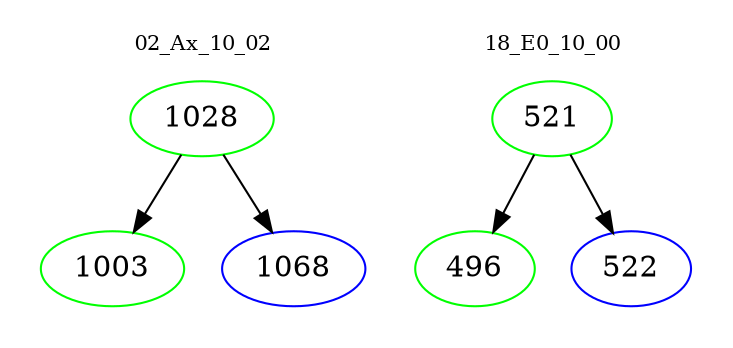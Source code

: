 digraph{
subgraph cluster_0 {
color = white
label = "02_Ax_10_02";
fontsize=10;
T0_1028 [label="1028", color="green"]
T0_1028 -> T0_1003 [color="black"]
T0_1003 [label="1003", color="green"]
T0_1028 -> T0_1068 [color="black"]
T0_1068 [label="1068", color="blue"]
}
subgraph cluster_1 {
color = white
label = "18_E0_10_00";
fontsize=10;
T1_521 [label="521", color="green"]
T1_521 -> T1_496 [color="black"]
T1_496 [label="496", color="green"]
T1_521 -> T1_522 [color="black"]
T1_522 [label="522", color="blue"]
}
}

